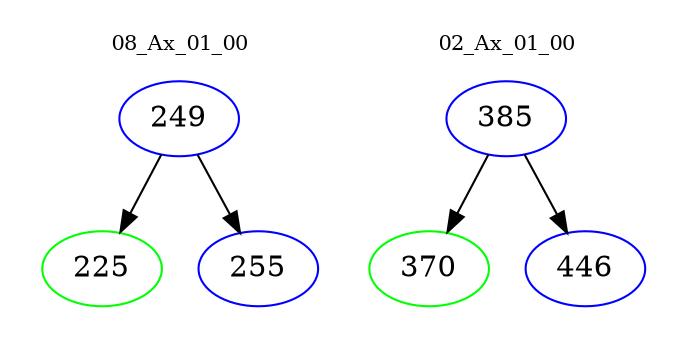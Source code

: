 digraph{
subgraph cluster_0 {
color = white
label = "08_Ax_01_00";
fontsize=10;
T0_249 [label="249", color="blue"]
T0_249 -> T0_225 [color="black"]
T0_225 [label="225", color="green"]
T0_249 -> T0_255 [color="black"]
T0_255 [label="255", color="blue"]
}
subgraph cluster_1 {
color = white
label = "02_Ax_01_00";
fontsize=10;
T1_385 [label="385", color="blue"]
T1_385 -> T1_370 [color="black"]
T1_370 [label="370", color="green"]
T1_385 -> T1_446 [color="black"]
T1_446 [label="446", color="blue"]
}
}
